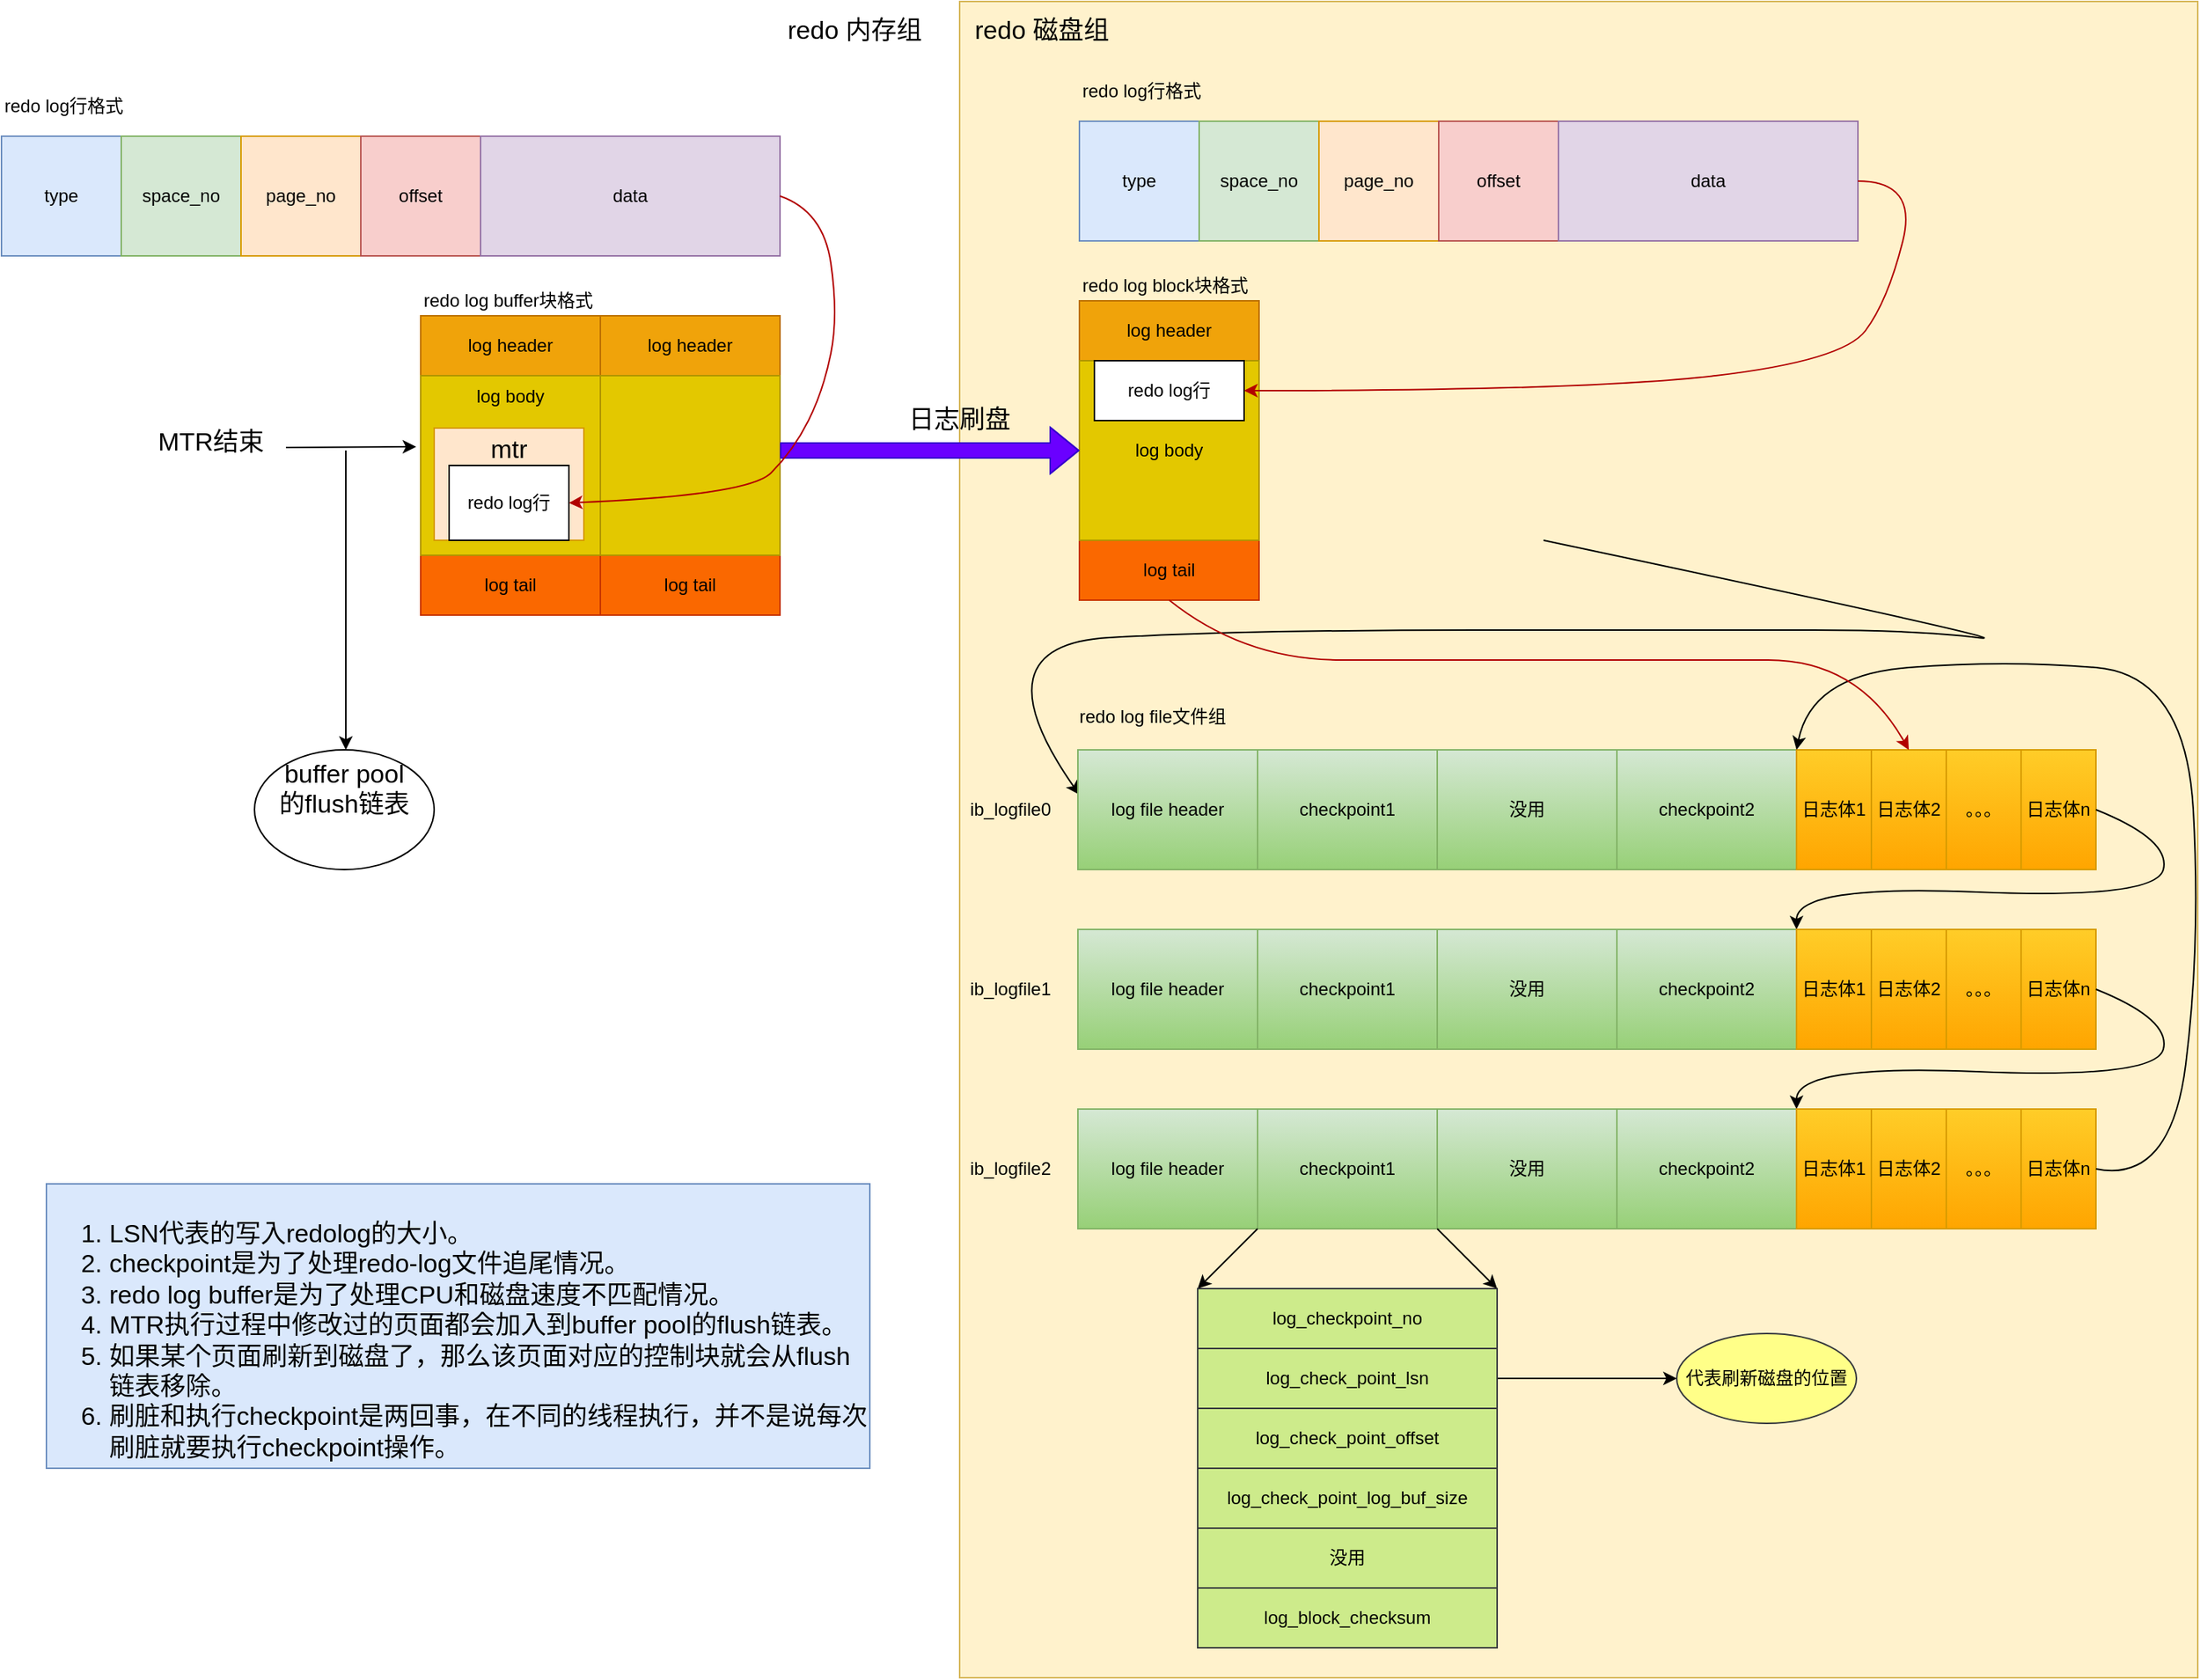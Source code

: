 <mxfile version="14.8.6" type="github">
  <diagram id="CFBNOVU3VkG_wfSF0KI7" name="Page-1">
    <mxGraphModel dx="2249" dy="758" grid="1" gridSize="10" guides="1" tooltips="1" connect="1" arrows="1" fold="1" page="1" pageScale="1" pageWidth="827" pageHeight="1169" math="0" shadow="0">
      <root>
        <mxCell id="0" />
        <mxCell id="1" parent="0" />
        <mxCell id="hLiM8OHmLuQRIlo8gQta-82" value="" style="rounded=0;whiteSpace=wrap;html=1;align=center;fillColor=#fff2cc;strokeColor=#d6b656;" vertex="1" parent="1">
          <mxGeometry y="40" width="827" height="1120" as="geometry" />
        </mxCell>
        <mxCell id="hLiM8OHmLuQRIlo8gQta-1" value="" style="rounded=0;whiteSpace=wrap;html=1;" vertex="1" parent="1">
          <mxGeometry x="80" y="120" width="520" height="80" as="geometry" />
        </mxCell>
        <mxCell id="hLiM8OHmLuQRIlo8gQta-6" value="type" style="rounded=0;whiteSpace=wrap;html=1;fillColor=#dae8fc;strokeColor=#6c8ebf;" vertex="1" parent="1">
          <mxGeometry x="80" y="120" width="80" height="80" as="geometry" />
        </mxCell>
        <mxCell id="hLiM8OHmLuQRIlo8gQta-7" value="space_no" style="rounded=0;whiteSpace=wrap;html=1;fillColor=#d5e8d4;strokeColor=#82b366;" vertex="1" parent="1">
          <mxGeometry x="160" y="120" width="80" height="80" as="geometry" />
        </mxCell>
        <mxCell id="hLiM8OHmLuQRIlo8gQta-8" value="page_no" style="rounded=0;whiteSpace=wrap;html=1;fillColor=#ffe6cc;strokeColor=#d79b00;" vertex="1" parent="1">
          <mxGeometry x="240" y="120" width="80" height="80" as="geometry" />
        </mxCell>
        <mxCell id="hLiM8OHmLuQRIlo8gQta-9" value="offset" style="rounded=0;whiteSpace=wrap;html=1;fillColor=#f8cecc;strokeColor=#b85450;" vertex="1" parent="1">
          <mxGeometry x="320" y="120" width="80" height="80" as="geometry" />
        </mxCell>
        <mxCell id="hLiM8OHmLuQRIlo8gQta-10" value="data" style="rounded=0;whiteSpace=wrap;html=1;fillColor=#e1d5e7;strokeColor=#9673a6;" vertex="1" parent="1">
          <mxGeometry x="400" y="120" width="200" height="80" as="geometry" />
        </mxCell>
        <mxCell id="hLiM8OHmLuQRIlo8gQta-11" value="redo log行格式" style="text;html=1;strokeColor=none;fillColor=none;align=left;verticalAlign=middle;whiteSpace=wrap;rounded=0;" vertex="1" parent="1">
          <mxGeometry x="80" y="90" width="130" height="20" as="geometry" />
        </mxCell>
        <mxCell id="hLiM8OHmLuQRIlo8gQta-13" value="" style="rounded=0;whiteSpace=wrap;html=1;align=left;" vertex="1" parent="1">
          <mxGeometry x="80" y="240" width="120" height="200" as="geometry" />
        </mxCell>
        <mxCell id="hLiM8OHmLuQRIlo8gQta-14" value="log header" style="rounded=0;whiteSpace=wrap;html=1;align=center;fillColor=#f0a30a;strokeColor=#BD7000;fontColor=#000000;" vertex="1" parent="1">
          <mxGeometry x="80" y="240" width="120" height="40" as="geometry" />
        </mxCell>
        <mxCell id="hLiM8OHmLuQRIlo8gQta-15" value="log tail" style="rounded=0;whiteSpace=wrap;html=1;align=center;fillColor=#fa6800;strokeColor=#C73500;fontColor=#000000;" vertex="1" parent="1">
          <mxGeometry x="80" y="400" width="120" height="40" as="geometry" />
        </mxCell>
        <mxCell id="hLiM8OHmLuQRIlo8gQta-16" value="log body" style="rounded=0;whiteSpace=wrap;html=1;align=center;fillColor=#e3c800;strokeColor=#B09500;fontColor=#000000;" vertex="1" parent="1">
          <mxGeometry x="80" y="280" width="120" height="120" as="geometry" />
        </mxCell>
        <mxCell id="hLiM8OHmLuQRIlo8gQta-17" value="redo log block块格式" style="text;html=1;strokeColor=none;fillColor=none;align=left;verticalAlign=middle;whiteSpace=wrap;rounded=0;" vertex="1" parent="1">
          <mxGeometry x="80" y="220" width="130" height="20" as="geometry" />
        </mxCell>
        <mxCell id="hLiM8OHmLuQRIlo8gQta-21" value="" style="endArrow=classic;html=1;exitX=0.992;exitY=0.42;exitDx=0;exitDy=0;exitPerimeter=0;" edge="1" parent="1">
          <mxGeometry width="50" height="50" relative="1" as="geometry">
            <mxPoint x="197.08" y="570" as="sourcePoint" />
            <mxPoint x="308.04" y="568" as="targetPoint" />
          </mxGeometry>
        </mxCell>
        <mxCell id="hLiM8OHmLuQRIlo8gQta-22" value="" style="endArrow=classic;html=1;exitX=0.992;exitY=0.42;exitDx=0;exitDy=0;exitPerimeter=0;" edge="1" parent="1">
          <mxGeometry width="50" height="50" relative="1" as="geometry">
            <mxPoint x="428.04" y="570" as="sourcePoint" />
            <mxPoint x="539" y="568" as="targetPoint" />
          </mxGeometry>
        </mxCell>
        <mxCell id="hLiM8OHmLuQRIlo8gQta-23" value="" style="curved=1;endArrow=classic;html=1;exitX=1;exitY=0.42;exitDx=0;exitDy=0;exitPerimeter=0;entryX=0;entryY=0.5;entryDx=0;entryDy=0;entryPerimeter=0;" edge="1" parent="1" source="hLiM8OHmLuQRIlo8gQta-20">
          <mxGeometry width="50" height="50" relative="1" as="geometry">
            <mxPoint x="390" y="400" as="sourcePoint" />
            <mxPoint x="80" y="570" as="targetPoint" />
            <Array as="points">
              <mxPoint x="720" y="470" />
              <mxPoint x="640" y="460" />
              <mxPoint x="500" y="460" />
              <mxPoint x="190" y="460" />
              <mxPoint x="10" y="470" />
            </Array>
          </mxGeometry>
        </mxCell>
        <mxCell id="hLiM8OHmLuQRIlo8gQta-25" value="redo log file文件组" style="text;html=1;strokeColor=none;fillColor=none;align=left;verticalAlign=middle;whiteSpace=wrap;rounded=0;" vertex="1" parent="1">
          <mxGeometry x="78.04" y="508" width="130" height="20" as="geometry" />
        </mxCell>
        <mxCell id="hLiM8OHmLuQRIlo8gQta-26" value="" style="rounded=0;whiteSpace=wrap;html=1;align=center;" vertex="1" parent="1">
          <mxGeometry x="79" y="540" width="680" height="80" as="geometry" />
        </mxCell>
        <mxCell id="hLiM8OHmLuQRIlo8gQta-27" value="log file header" style="rounded=0;whiteSpace=wrap;html=1;align=center;gradientColor=#97d077;fillColor=#d5e8d4;strokeColor=#82b366;" vertex="1" parent="1">
          <mxGeometry x="79" y="540" width="120" height="80" as="geometry" />
        </mxCell>
        <mxCell id="hLiM8OHmLuQRIlo8gQta-28" value="checkpoint1" style="rounded=0;whiteSpace=wrap;html=1;align=center;gradientColor=#97d077;fillColor=#d5e8d4;strokeColor=#82b366;" vertex="1" parent="1">
          <mxGeometry x="199" y="540" width="120" height="80" as="geometry" />
        </mxCell>
        <mxCell id="hLiM8OHmLuQRIlo8gQta-29" value="没用" style="rounded=0;whiteSpace=wrap;html=1;align=center;gradientColor=#97d077;fillColor=#d5e8d4;strokeColor=#82b366;" vertex="1" parent="1">
          <mxGeometry x="319" y="540" width="120" height="80" as="geometry" />
        </mxCell>
        <mxCell id="hLiM8OHmLuQRIlo8gQta-30" value="checkpoint2" style="rounded=0;whiteSpace=wrap;html=1;align=center;gradientColor=#97d077;fillColor=#d5e8d4;strokeColor=#82b366;" vertex="1" parent="1">
          <mxGeometry x="439" y="540" width="120" height="80" as="geometry" />
        </mxCell>
        <mxCell id="hLiM8OHmLuQRIlo8gQta-31" value="日志体1" style="rounded=0;whiteSpace=wrap;html=1;align=center;gradientColor=#ffa500;fillColor=#ffcd28;strokeColor=#d79b00;" vertex="1" parent="1">
          <mxGeometry x="559" y="540" width="50" height="80" as="geometry" />
        </mxCell>
        <mxCell id="hLiM8OHmLuQRIlo8gQta-32" value="ib_logfile0" style="text;html=1;strokeColor=none;fillColor=none;align=center;verticalAlign=middle;whiteSpace=wrap;rounded=0;" vertex="1" parent="1">
          <mxGeometry x="-1" y="570" width="70" height="20" as="geometry" />
        </mxCell>
        <mxCell id="hLiM8OHmLuQRIlo8gQta-40" value="日志体2" style="rounded=0;whiteSpace=wrap;html=1;align=center;gradientColor=#ffa500;fillColor=#ffcd28;strokeColor=#d79b00;" vertex="1" parent="1">
          <mxGeometry x="609" y="540" width="50" height="80" as="geometry" />
        </mxCell>
        <mxCell id="hLiM8OHmLuQRIlo8gQta-41" value="。。。" style="rounded=0;whiteSpace=wrap;html=1;align=center;gradientColor=#ffa500;fillColor=#ffcd28;strokeColor=#d79b00;" vertex="1" parent="1">
          <mxGeometry x="659" y="540" width="50" height="80" as="geometry" />
        </mxCell>
        <mxCell id="hLiM8OHmLuQRIlo8gQta-42" value="日志体n" style="rounded=0;whiteSpace=wrap;html=1;align=center;gradientColor=#ffa500;fillColor=#ffcd28;strokeColor=#d79b00;" vertex="1" parent="1">
          <mxGeometry x="709" y="540" width="50" height="80" as="geometry" />
        </mxCell>
        <mxCell id="hLiM8OHmLuQRIlo8gQta-43" value="" style="curved=1;endArrow=classic;html=1;exitX=1;exitY=0.5;exitDx=0;exitDy=0;entryX=0;entryY=0;entryDx=0;entryDy=0;" edge="1" parent="1" source="hLiM8OHmLuQRIlo8gQta-42">
          <mxGeometry width="50" height="50" relative="1" as="geometry">
            <mxPoint x="389" y="560" as="sourcePoint" />
            <mxPoint x="559" y="660" as="targetPoint" />
            <Array as="points">
              <mxPoint x="809" y="600" />
              <mxPoint x="799" y="640" />
              <mxPoint x="559" y="630" />
            </Array>
          </mxGeometry>
        </mxCell>
        <mxCell id="hLiM8OHmLuQRIlo8gQta-44" value="" style="rounded=0;whiteSpace=wrap;html=1;align=center;" vertex="1" parent="1">
          <mxGeometry x="79" y="660" width="680" height="80" as="geometry" />
        </mxCell>
        <mxCell id="hLiM8OHmLuQRIlo8gQta-45" value="log file header" style="rounded=0;whiteSpace=wrap;html=1;align=center;gradientColor=#97d077;fillColor=#d5e8d4;strokeColor=#82b366;" vertex="1" parent="1">
          <mxGeometry x="79" y="660" width="120" height="80" as="geometry" />
        </mxCell>
        <mxCell id="hLiM8OHmLuQRIlo8gQta-46" value="checkpoint1" style="rounded=0;whiteSpace=wrap;html=1;align=center;gradientColor=#97d077;fillColor=#d5e8d4;strokeColor=#82b366;" vertex="1" parent="1">
          <mxGeometry x="199" y="660" width="120" height="80" as="geometry" />
        </mxCell>
        <mxCell id="hLiM8OHmLuQRIlo8gQta-47" value="没用" style="rounded=0;whiteSpace=wrap;html=1;align=center;gradientColor=#97d077;fillColor=#d5e8d4;strokeColor=#82b366;" vertex="1" parent="1">
          <mxGeometry x="319" y="660" width="120" height="80" as="geometry" />
        </mxCell>
        <mxCell id="hLiM8OHmLuQRIlo8gQta-48" value="checkpoint2" style="rounded=0;whiteSpace=wrap;html=1;align=center;gradientColor=#97d077;fillColor=#d5e8d4;strokeColor=#82b366;" vertex="1" parent="1">
          <mxGeometry x="439" y="660" width="120" height="80" as="geometry" />
        </mxCell>
        <mxCell id="hLiM8OHmLuQRIlo8gQta-49" value="日志体1" style="rounded=0;whiteSpace=wrap;html=1;align=center;gradientColor=#ffa500;fillColor=#ffcd28;strokeColor=#d79b00;" vertex="1" parent="1">
          <mxGeometry x="559" y="660" width="50" height="80" as="geometry" />
        </mxCell>
        <mxCell id="hLiM8OHmLuQRIlo8gQta-50" value="ib_logfile1" style="text;html=1;strokeColor=none;fillColor=none;align=center;verticalAlign=middle;whiteSpace=wrap;rounded=0;" vertex="1" parent="1">
          <mxGeometry x="-1" y="690" width="70" height="20" as="geometry" />
        </mxCell>
        <mxCell id="hLiM8OHmLuQRIlo8gQta-51" value="日志体2" style="rounded=0;whiteSpace=wrap;html=1;align=center;gradientColor=#ffa500;fillColor=#ffcd28;strokeColor=#d79b00;" vertex="1" parent="1">
          <mxGeometry x="609" y="660" width="50" height="80" as="geometry" />
        </mxCell>
        <mxCell id="hLiM8OHmLuQRIlo8gQta-52" value="。。。" style="rounded=0;whiteSpace=wrap;html=1;align=center;gradientColor=#ffa500;fillColor=#ffcd28;strokeColor=#d79b00;" vertex="1" parent="1">
          <mxGeometry x="659" y="660" width="50" height="80" as="geometry" />
        </mxCell>
        <mxCell id="hLiM8OHmLuQRIlo8gQta-53" value="日志体n" style="rounded=0;whiteSpace=wrap;html=1;align=center;gradientColor=#ffa500;fillColor=#ffcd28;strokeColor=#d79b00;" vertex="1" parent="1">
          <mxGeometry x="709" y="660" width="50" height="80" as="geometry" />
        </mxCell>
        <mxCell id="hLiM8OHmLuQRIlo8gQta-54" value="" style="curved=1;endArrow=classic;html=1;exitX=1;exitY=0.5;exitDx=0;exitDy=0;entryX=0;entryY=0;entryDx=0;entryDy=0;" edge="1" parent="1" source="hLiM8OHmLuQRIlo8gQta-53">
          <mxGeometry width="50" height="50" relative="1" as="geometry">
            <mxPoint x="389" y="680" as="sourcePoint" />
            <mxPoint x="559" y="780" as="targetPoint" />
            <Array as="points">
              <mxPoint x="809" y="720" />
              <mxPoint x="799" y="760" />
              <mxPoint x="559" y="750" />
            </Array>
          </mxGeometry>
        </mxCell>
        <mxCell id="hLiM8OHmLuQRIlo8gQta-55" value="" style="rounded=0;whiteSpace=wrap;html=1;align=center;" vertex="1" parent="1">
          <mxGeometry x="79" y="780" width="680" height="80" as="geometry" />
        </mxCell>
        <mxCell id="hLiM8OHmLuQRIlo8gQta-56" value="log file header" style="rounded=0;whiteSpace=wrap;html=1;align=center;gradientColor=#97d077;fillColor=#d5e8d4;strokeColor=#82b366;" vertex="1" parent="1">
          <mxGeometry x="79" y="780" width="120" height="80" as="geometry" />
        </mxCell>
        <mxCell id="hLiM8OHmLuQRIlo8gQta-57" value="checkpoint1" style="rounded=0;whiteSpace=wrap;html=1;align=center;gradientColor=#97d077;fillColor=#d5e8d4;strokeColor=#82b366;" vertex="1" parent="1">
          <mxGeometry x="199" y="780" width="120" height="80" as="geometry" />
        </mxCell>
        <mxCell id="hLiM8OHmLuQRIlo8gQta-58" value="没用" style="rounded=0;whiteSpace=wrap;html=1;align=center;gradientColor=#97d077;fillColor=#d5e8d4;strokeColor=#82b366;" vertex="1" parent="1">
          <mxGeometry x="319" y="780" width="120" height="80" as="geometry" />
        </mxCell>
        <mxCell id="hLiM8OHmLuQRIlo8gQta-59" value="checkpoint2" style="rounded=0;whiteSpace=wrap;html=1;align=center;gradientColor=#97d077;fillColor=#d5e8d4;strokeColor=#82b366;" vertex="1" parent="1">
          <mxGeometry x="439" y="780" width="120" height="80" as="geometry" />
        </mxCell>
        <mxCell id="hLiM8OHmLuQRIlo8gQta-60" value="日志体1" style="rounded=0;whiteSpace=wrap;html=1;align=center;gradientColor=#ffa500;fillColor=#ffcd28;strokeColor=#d79b00;" vertex="1" parent="1">
          <mxGeometry x="559" y="780" width="50" height="80" as="geometry" />
        </mxCell>
        <mxCell id="hLiM8OHmLuQRIlo8gQta-61" value="ib_logfile2" style="text;html=1;strokeColor=none;fillColor=none;align=center;verticalAlign=middle;whiteSpace=wrap;rounded=0;" vertex="1" parent="1">
          <mxGeometry x="-1" y="810" width="70" height="20" as="geometry" />
        </mxCell>
        <mxCell id="hLiM8OHmLuQRIlo8gQta-62" value="日志体2" style="rounded=0;whiteSpace=wrap;html=1;align=center;gradientColor=#ffa500;fillColor=#ffcd28;strokeColor=#d79b00;" vertex="1" parent="1">
          <mxGeometry x="609" y="780" width="50" height="80" as="geometry" />
        </mxCell>
        <mxCell id="hLiM8OHmLuQRIlo8gQta-63" value="。。。" style="rounded=0;whiteSpace=wrap;html=1;align=center;gradientColor=#ffa500;fillColor=#ffcd28;strokeColor=#d79b00;" vertex="1" parent="1">
          <mxGeometry x="659" y="780" width="50" height="80" as="geometry" />
        </mxCell>
        <mxCell id="hLiM8OHmLuQRIlo8gQta-64" value="日志体n" style="rounded=0;whiteSpace=wrap;html=1;align=center;gradientColor=#ffa500;fillColor=#ffcd28;strokeColor=#d79b00;" vertex="1" parent="1">
          <mxGeometry x="709" y="780" width="50" height="80" as="geometry" />
        </mxCell>
        <mxCell id="hLiM8OHmLuQRIlo8gQta-65" value="" style="curved=1;endArrow=classic;html=1;exitX=1;exitY=0.5;exitDx=0;exitDy=0;entryX=0;entryY=0;entryDx=0;entryDy=0;entryPerimeter=0;" edge="1" parent="1" source="hLiM8OHmLuQRIlo8gQta-64" target="hLiM8OHmLuQRIlo8gQta-31">
          <mxGeometry width="50" height="50" relative="1" as="geometry">
            <mxPoint x="389" y="800" as="sourcePoint" />
            <mxPoint x="559" y="530" as="targetPoint" />
            <Array as="points">
              <mxPoint x="809" y="830" />
              <mxPoint x="829" y="670" />
              <mxPoint x="819" y="490" />
              <mxPoint x="699" y="480" />
              <mxPoint x="569" y="490" />
            </Array>
          </mxGeometry>
        </mxCell>
        <mxCell id="hLiM8OHmLuQRIlo8gQta-66" value="" style="endArrow=classic;html=1;exitX=0;exitY=1;exitDx=0;exitDy=0;" edge="1" parent="1">
          <mxGeometry width="50" height="50" relative="1" as="geometry">
            <mxPoint x="199" y="860" as="sourcePoint" />
            <mxPoint x="159" y="900" as="targetPoint" />
          </mxGeometry>
        </mxCell>
        <mxCell id="hLiM8OHmLuQRIlo8gQta-67" value="" style="rounded=0;whiteSpace=wrap;html=1;align=center;fillColor=#cdeb8b;strokeColor=#36393d;" vertex="1" parent="1">
          <mxGeometry x="159" y="900" width="120" height="240" as="geometry" />
        </mxCell>
        <mxCell id="hLiM8OHmLuQRIlo8gQta-68" value="log_checkpoint_no" style="rounded=0;whiteSpace=wrap;html=1;align=center;fillColor=#cdeb8b;strokeColor=#36393d;" vertex="1" parent="1">
          <mxGeometry x="159" y="900" width="200" height="40" as="geometry" />
        </mxCell>
        <mxCell id="hLiM8OHmLuQRIlo8gQta-78" value="" style="edgeStyle=orthogonalEdgeStyle;rounded=0;orthogonalLoop=1;jettySize=auto;html=1;" edge="1" parent="1" source="hLiM8OHmLuQRIlo8gQta-69" target="hLiM8OHmLuQRIlo8gQta-77">
          <mxGeometry relative="1" as="geometry" />
        </mxCell>
        <mxCell id="hLiM8OHmLuQRIlo8gQta-69" value="log_check_point_lsn" style="rounded=0;whiteSpace=wrap;html=1;align=center;fillColor=#cdeb8b;strokeColor=#36393d;" vertex="1" parent="1">
          <mxGeometry x="159" y="940" width="200" height="40" as="geometry" />
        </mxCell>
        <mxCell id="hLiM8OHmLuQRIlo8gQta-70" value="log_check_point_offset" style="rounded=0;whiteSpace=wrap;html=1;align=center;fillColor=#cdeb8b;strokeColor=#36393d;" vertex="1" parent="1">
          <mxGeometry x="159" y="980" width="200" height="40" as="geometry" />
        </mxCell>
        <mxCell id="hLiM8OHmLuQRIlo8gQta-71" value="log_check_point_log_buf_size" style="rounded=0;whiteSpace=wrap;html=1;align=center;fillColor=#cdeb8b;strokeColor=#36393d;" vertex="1" parent="1">
          <mxGeometry x="159" y="1020" width="200" height="40" as="geometry" />
        </mxCell>
        <mxCell id="hLiM8OHmLuQRIlo8gQta-72" value="没用" style="rounded=0;whiteSpace=wrap;html=1;align=center;fillColor=#cdeb8b;strokeColor=#36393d;" vertex="1" parent="1">
          <mxGeometry x="159" y="1060" width="200" height="40" as="geometry" />
        </mxCell>
        <mxCell id="hLiM8OHmLuQRIlo8gQta-73" value="log_block_checksum" style="rounded=0;whiteSpace=wrap;html=1;align=center;fillColor=#cdeb8b;strokeColor=#36393d;" vertex="1" parent="1">
          <mxGeometry x="159" y="1100" width="200" height="40" as="geometry" />
        </mxCell>
        <mxCell id="hLiM8OHmLuQRIlo8gQta-74" value="" style="endArrow=classic;html=1;exitX=0;exitY=1;exitDx=0;exitDy=0;entryX=1;entryY=0;entryDx=0;entryDy=0;" edge="1" parent="1" source="hLiM8OHmLuQRIlo8gQta-58" target="hLiM8OHmLuQRIlo8gQta-68">
          <mxGeometry width="50" height="50" relative="1" as="geometry">
            <mxPoint x="209" y="870" as="sourcePoint" />
            <mxPoint x="169" y="910" as="targetPoint" />
          </mxGeometry>
        </mxCell>
        <mxCell id="hLiM8OHmLuQRIlo8gQta-77" value="代表刷新磁盘的位置" style="ellipse;whiteSpace=wrap;html=1;rounded=0;fillColor=#ffff88;strokeColor=#36393d;" vertex="1" parent="1">
          <mxGeometry x="479" y="930" width="120" height="60" as="geometry" />
        </mxCell>
        <mxCell id="hLiM8OHmLuQRIlo8gQta-79" value="redo log行" style="rounded=0;whiteSpace=wrap;html=1;align=center;" vertex="1" parent="1">
          <mxGeometry x="90" y="280" width="100" height="40" as="geometry" />
        </mxCell>
        <mxCell id="hLiM8OHmLuQRIlo8gQta-80" value="" style="curved=1;endArrow=classic;html=1;exitX=1;exitY=0.5;exitDx=0;exitDy=0;entryX=1;entryY=0.5;entryDx=0;entryDy=0;fillColor=#e51400;strokeColor=#B20000;" edge="1" parent="1" source="hLiM8OHmLuQRIlo8gQta-10" target="hLiM8OHmLuQRIlo8gQta-79">
          <mxGeometry width="50" height="50" relative="1" as="geometry">
            <mxPoint x="390" y="200" as="sourcePoint" />
            <mxPoint x="440" y="150" as="targetPoint" />
            <Array as="points">
              <mxPoint x="640" y="160" />
              <mxPoint x="620" y="240" />
              <mxPoint x="590" y="280" />
              <mxPoint x="420" y="300" />
            </Array>
          </mxGeometry>
        </mxCell>
        <mxCell id="hLiM8OHmLuQRIlo8gQta-81" value="" style="curved=1;endArrow=classic;html=1;exitX=0.5;exitY=1;exitDx=0;exitDy=0;entryX=0.5;entryY=0;entryDx=0;entryDy=0;fillColor=#e51400;strokeColor=#B20000;" edge="1" parent="1" source="hLiM8OHmLuQRIlo8gQta-15" target="hLiM8OHmLuQRIlo8gQta-40">
          <mxGeometry width="50" height="50" relative="1" as="geometry">
            <mxPoint x="390" y="460" as="sourcePoint" />
            <mxPoint x="310" y="520" as="targetPoint" />
            <Array as="points">
              <mxPoint x="190" y="480" />
              <mxPoint x="320" y="480" />
              <mxPoint x="480" y="480" />
              <mxPoint x="600" y="480" />
            </Array>
          </mxGeometry>
        </mxCell>
        <mxCell id="hLiM8OHmLuQRIlo8gQta-83" value="redo 磁盘组" style="text;html=1;strokeColor=none;fillColor=none;align=center;verticalAlign=middle;whiteSpace=wrap;rounded=0;fontSize=17;" vertex="1" parent="1">
          <mxGeometry y="50" width="110" height="20" as="geometry" />
        </mxCell>
        <mxCell id="hLiM8OHmLuQRIlo8gQta-85" value="" style="rounded=0;whiteSpace=wrap;html=1;" vertex="1" parent="1">
          <mxGeometry x="-640" y="130" width="520" height="80" as="geometry" />
        </mxCell>
        <mxCell id="hLiM8OHmLuQRIlo8gQta-86" value="type" style="rounded=0;whiteSpace=wrap;html=1;fillColor=#dae8fc;strokeColor=#6c8ebf;" vertex="1" parent="1">
          <mxGeometry x="-640" y="130" width="80" height="80" as="geometry" />
        </mxCell>
        <mxCell id="hLiM8OHmLuQRIlo8gQta-87" value="space_no" style="rounded=0;whiteSpace=wrap;html=1;fillColor=#d5e8d4;strokeColor=#82b366;" vertex="1" parent="1">
          <mxGeometry x="-560" y="130" width="80" height="80" as="geometry" />
        </mxCell>
        <mxCell id="hLiM8OHmLuQRIlo8gQta-88" value="page_no" style="rounded=0;whiteSpace=wrap;html=1;fillColor=#ffe6cc;strokeColor=#d79b00;" vertex="1" parent="1">
          <mxGeometry x="-480" y="130" width="80" height="80" as="geometry" />
        </mxCell>
        <mxCell id="hLiM8OHmLuQRIlo8gQta-89" value="offset" style="rounded=0;whiteSpace=wrap;html=1;fillColor=#f8cecc;strokeColor=#b85450;" vertex="1" parent="1">
          <mxGeometry x="-400" y="130" width="80" height="80" as="geometry" />
        </mxCell>
        <mxCell id="hLiM8OHmLuQRIlo8gQta-90" value="data" style="rounded=0;whiteSpace=wrap;html=1;fillColor=#e1d5e7;strokeColor=#9673a6;" vertex="1" parent="1">
          <mxGeometry x="-320" y="130" width="200" height="80" as="geometry" />
        </mxCell>
        <mxCell id="hLiM8OHmLuQRIlo8gQta-91" value="redo log行格式" style="text;html=1;strokeColor=none;fillColor=none;align=left;verticalAlign=middle;whiteSpace=wrap;rounded=0;" vertex="1" parent="1">
          <mxGeometry x="-640" y="100" width="130" height="20" as="geometry" />
        </mxCell>
        <mxCell id="hLiM8OHmLuQRIlo8gQta-92" value="" style="rounded=0;whiteSpace=wrap;html=1;align=left;" vertex="1" parent="1">
          <mxGeometry x="-360" y="250" width="120" height="200" as="geometry" />
        </mxCell>
        <mxCell id="hLiM8OHmLuQRIlo8gQta-93" value="log header" style="rounded=0;whiteSpace=wrap;html=1;align=center;fillColor=#f0a30a;strokeColor=#BD7000;fontColor=#000000;" vertex="1" parent="1">
          <mxGeometry x="-360" y="250" width="120" height="40" as="geometry" />
        </mxCell>
        <mxCell id="hLiM8OHmLuQRIlo8gQta-94" value="log tail" style="rounded=0;whiteSpace=wrap;html=1;align=center;fillColor=#fa6800;strokeColor=#C73500;fontColor=#000000;" vertex="1" parent="1">
          <mxGeometry x="-360" y="410" width="120" height="40" as="geometry" />
        </mxCell>
        <mxCell id="hLiM8OHmLuQRIlo8gQta-95" value="&lt;div&gt;&lt;span&gt;log body&lt;/span&gt;&lt;/div&gt;" style="rounded=0;whiteSpace=wrap;html=1;align=center;fillColor=#e3c800;strokeColor=#B09500;fontColor=#000000;verticalAlign=top;" vertex="1" parent="1">
          <mxGeometry x="-360" y="290" width="120" height="120" as="geometry" />
        </mxCell>
        <mxCell id="hLiM8OHmLuQRIlo8gQta-96" value="redo log buffer块格式" style="text;html=1;strokeColor=none;fillColor=none;align=left;verticalAlign=middle;whiteSpace=wrap;rounded=0;" vertex="1" parent="1">
          <mxGeometry x="-360" y="230" width="130" height="20" as="geometry" />
        </mxCell>
        <mxCell id="hLiM8OHmLuQRIlo8gQta-147" value="redo 内存组" style="text;html=1;strokeColor=none;fillColor=none;align=center;verticalAlign=middle;whiteSpace=wrap;rounded=0;fontSize=17;" vertex="1" parent="1">
          <mxGeometry x="-120" y="50" width="100" height="20" as="geometry" />
        </mxCell>
        <mxCell id="hLiM8OHmLuQRIlo8gQta-148" value="" style="rounded=0;whiteSpace=wrap;html=1;align=left;" vertex="1" parent="1">
          <mxGeometry x="-240" y="250" width="120" height="200" as="geometry" />
        </mxCell>
        <mxCell id="hLiM8OHmLuQRIlo8gQta-149" value="log header" style="rounded=0;whiteSpace=wrap;html=1;align=center;fillColor=#f0a30a;strokeColor=#BD7000;fontColor=#000000;" vertex="1" parent="1">
          <mxGeometry x="-240" y="250" width="120" height="40" as="geometry" />
        </mxCell>
        <mxCell id="hLiM8OHmLuQRIlo8gQta-150" value="log tail" style="rounded=0;whiteSpace=wrap;html=1;align=center;fillColor=#fa6800;strokeColor=#C73500;fontColor=#000000;" vertex="1" parent="1">
          <mxGeometry x="-240" y="410" width="120" height="40" as="geometry" />
        </mxCell>
        <mxCell id="hLiM8OHmLuQRIlo8gQta-151" value="" style="rounded=0;whiteSpace=wrap;html=1;align=center;fillColor=#e3c800;strokeColor=#B09500;fontColor=#000000;" vertex="1" parent="1">
          <mxGeometry x="-240" y="290" width="120" height="120" as="geometry" />
        </mxCell>
        <mxCell id="hLiM8OHmLuQRIlo8gQta-154" value="" style="rounded=0;whiteSpace=wrap;html=1;align=center;fillColor=#ffe6cc;strokeColor=#d79b00;" vertex="1" parent="1">
          <mxGeometry x="-351" y="325" width="100" height="75" as="geometry" />
        </mxCell>
        <mxCell id="hLiM8OHmLuQRIlo8gQta-155" value="mtr" style="text;html=1;strokeColor=none;fillColor=none;align=center;verticalAlign=middle;whiteSpace=wrap;rounded=0;fontSize=17;" vertex="1" parent="1">
          <mxGeometry x="-321" y="330" width="40" height="20" as="geometry" />
        </mxCell>
        <mxCell id="hLiM8OHmLuQRIlo8gQta-156" value="redo log行" style="rounded=0;whiteSpace=wrap;html=1;align=center;" vertex="1" parent="1">
          <mxGeometry x="-341" y="350" width="80" height="50" as="geometry" />
        </mxCell>
        <mxCell id="hLiM8OHmLuQRIlo8gQta-161" value="&lt;ol&gt;&lt;li&gt;LSN代表的写入redolog的大小。&lt;/li&gt;&lt;li&gt;checkpoint是为了处理redo-log文件追尾情况。&lt;/li&gt;&lt;li&gt;redo log buffer是为了处理CPU和磁盘速度不匹配情况。&lt;/li&gt;&lt;li&gt;MTR执行过程中修改过的页面都会加入到buffer pool的flush链表。&lt;/li&gt;&lt;li&gt;如果某个页面刷新到磁盘了，那么该页面对应的控制块就会从flush链表移除。&lt;/li&gt;&lt;li&gt;刷脏和执行checkpoint是两回事，在不同的线程执行，并不是说每次刷脏就要执行checkpoint操作。&lt;/li&gt;&lt;/ol&gt;" style="rounded=0;whiteSpace=wrap;html=1;fontSize=17;align=left;verticalAlign=top;fillColor=#dae8fc;strokeColor=#6c8ebf;" vertex="1" parent="1">
          <mxGeometry x="-610" y="830" width="550" height="190" as="geometry" />
        </mxCell>
        <mxCell id="hLiM8OHmLuQRIlo8gQta-162" value="日志刷盘" style="text;html=1;strokeColor=none;fillColor=none;align=center;verticalAlign=middle;whiteSpace=wrap;rounded=0;fontSize=17;" vertex="1" parent="1">
          <mxGeometry x="-40" y="310" width="80" height="20" as="geometry" />
        </mxCell>
        <mxCell id="hLiM8OHmLuQRIlo8gQta-163" value="" style="shape=flexArrow;endArrow=classic;html=1;fontSize=17;fillColor=#6a00ff;strokeColor=#3700CC;" edge="1" parent="1" target="hLiM8OHmLuQRIlo8gQta-16">
          <mxGeometry width="50" height="50" relative="1" as="geometry">
            <mxPoint x="-120" y="340" as="sourcePoint" />
            <mxPoint x="50" y="320" as="targetPoint" />
            <Array as="points">
              <mxPoint x="20" y="340" />
            </Array>
          </mxGeometry>
        </mxCell>
        <mxCell id="hLiM8OHmLuQRIlo8gQta-145" value="" style="curved=1;endArrow=classic;html=1;exitX=1;exitY=0.5;exitDx=0;exitDy=0;fillColor=#e51400;strokeColor=#B20000;entryX=1;entryY=0.5;entryDx=0;entryDy=0;" edge="1" parent="1" source="hLiM8OHmLuQRIlo8gQta-90" target="hLiM8OHmLuQRIlo8gQta-156">
          <mxGeometry width="50" height="50" relative="1" as="geometry">
            <mxPoint x="-330" y="210" as="sourcePoint" />
            <mxPoint x="-321" y="390" as="targetPoint" />
            <Array as="points">
              <mxPoint x="-91" y="180" />
              <mxPoint x="-81" y="250" />
              <mxPoint x="-91" y="300" />
              <mxPoint x="-111" y="340" />
              <mxPoint x="-141" y="370" />
            </Array>
          </mxGeometry>
        </mxCell>
        <mxCell id="hLiM8OHmLuQRIlo8gQta-164" value="" style="endArrow=classic;html=1;fontSize=17;" edge="1" parent="1">
          <mxGeometry width="50" height="50" relative="1" as="geometry">
            <mxPoint x="-450" y="338" as="sourcePoint" />
            <mxPoint x="-363" y="337.5" as="targetPoint" />
          </mxGeometry>
        </mxCell>
        <mxCell id="hLiM8OHmLuQRIlo8gQta-165" value="MTR结束" style="text;html=1;strokeColor=none;fillColor=none;align=center;verticalAlign=middle;whiteSpace=wrap;rounded=0;fontSize=17;" vertex="1" parent="1">
          <mxGeometry x="-540" y="325" width="80" height="20" as="geometry" />
        </mxCell>
        <mxCell id="hLiM8OHmLuQRIlo8gQta-167" value="" style="endArrow=classic;html=1;fontSize=17;" edge="1" parent="1">
          <mxGeometry width="50" height="50" relative="1" as="geometry">
            <mxPoint x="-410" y="340" as="sourcePoint" />
            <mxPoint x="-410" y="540" as="targetPoint" />
          </mxGeometry>
        </mxCell>
        <mxCell id="hLiM8OHmLuQRIlo8gQta-168" value="buffer pool&lt;br&gt;的flush链表" style="ellipse;whiteSpace=wrap;html=1;rounded=0;fontSize=17;gradientColor=none;align=center;verticalAlign=top;" vertex="1" parent="1">
          <mxGeometry x="-471" y="540" width="120" height="80" as="geometry" />
        </mxCell>
      </root>
    </mxGraphModel>
  </diagram>
</mxfile>
